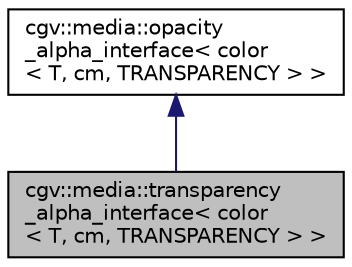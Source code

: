 digraph "cgv::media::transparency_alpha_interface&lt; color&lt; T, cm, TRANSPARENCY &gt; &gt;"
{
  bgcolor="transparent";
  edge [fontname="Helvetica",fontsize="10",labelfontname="Helvetica",labelfontsize="10"];
  node [fontname="Helvetica",fontsize="10",shape=record];
  Node1 [label="cgv::media::transparency\l_alpha_interface\< color\l\< T, cm, TRANSPARENCY \> \>",height=0.2,width=0.4,color="black", fillcolor="grey75", style="filled", fontcolor="black"];
  Node2 -> Node1 [dir="back",color="midnightblue",fontsize="10",style="solid",fontname="Helvetica"];
  Node2 [label="cgv::media::opacity\l_alpha_interface\< color\l\< T, cm, TRANSPARENCY \> \>",height=0.2,width=0.4,color="black",URL="$a00163.html"];
}
